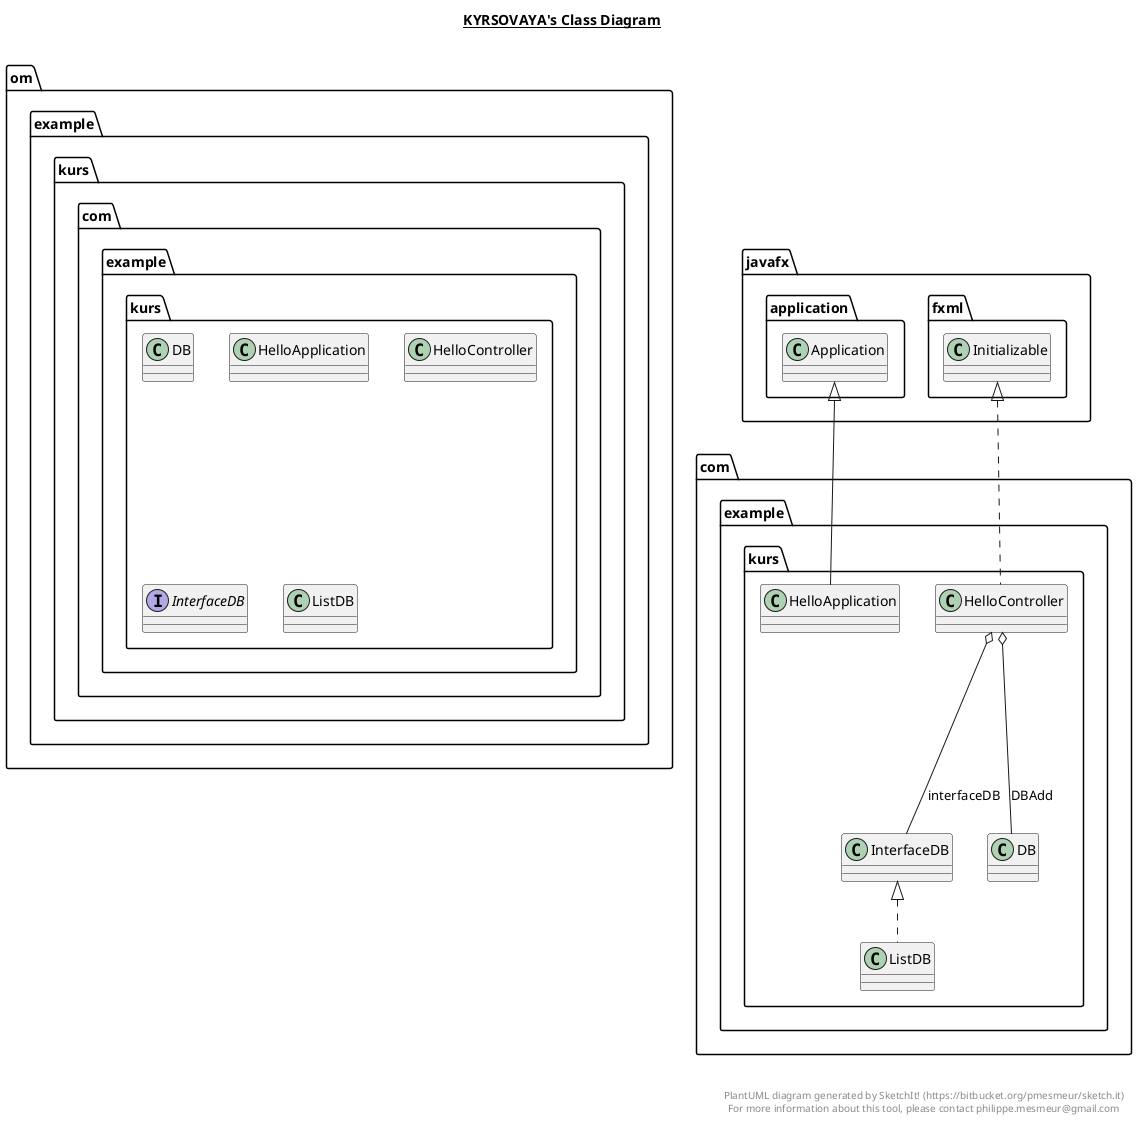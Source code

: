 @startuml

title __KYRSOVAYA's Class Diagram__\n


    namespace om.example.kurs {
      class com.example.kurs.DB {
      }
    }

  


    namespace om.example.kurs {
      class com.example.kurs.HelloApplication {
      }
    }

  


    namespace om.example.kurs {
      class com.example.kurs.HelloController {
      }
    }

  


    namespace om.example.kurs {
      interface com.example.kurs.InterfaceDB {
      }
    }

  


    namespace om.example.kurs {
      class com.example.kurs.ListDB {
      }
    }

  

  com.example.kurs.HelloApplication -up-|> javafx.application.Application
  com.example.kurs.HelloController .up.|> javafx.fxml.Initializable
  com.example.kurs.HelloController o-- com.example.kurs.DB : DBAdd
  com.example.kurs.HelloController o-- com.example.kurs.InterfaceDB : interfaceDB
  com.example.kurs.ListDB .up.|> com.example.kurs.InterfaceDB


right footer


PlantUML diagram generated by SketchIt! (https://bitbucket.org/pmesmeur/sketch.it)
For more information about this tool, please contact philippe.mesmeur@gmail.com
endfooter

@enduml
